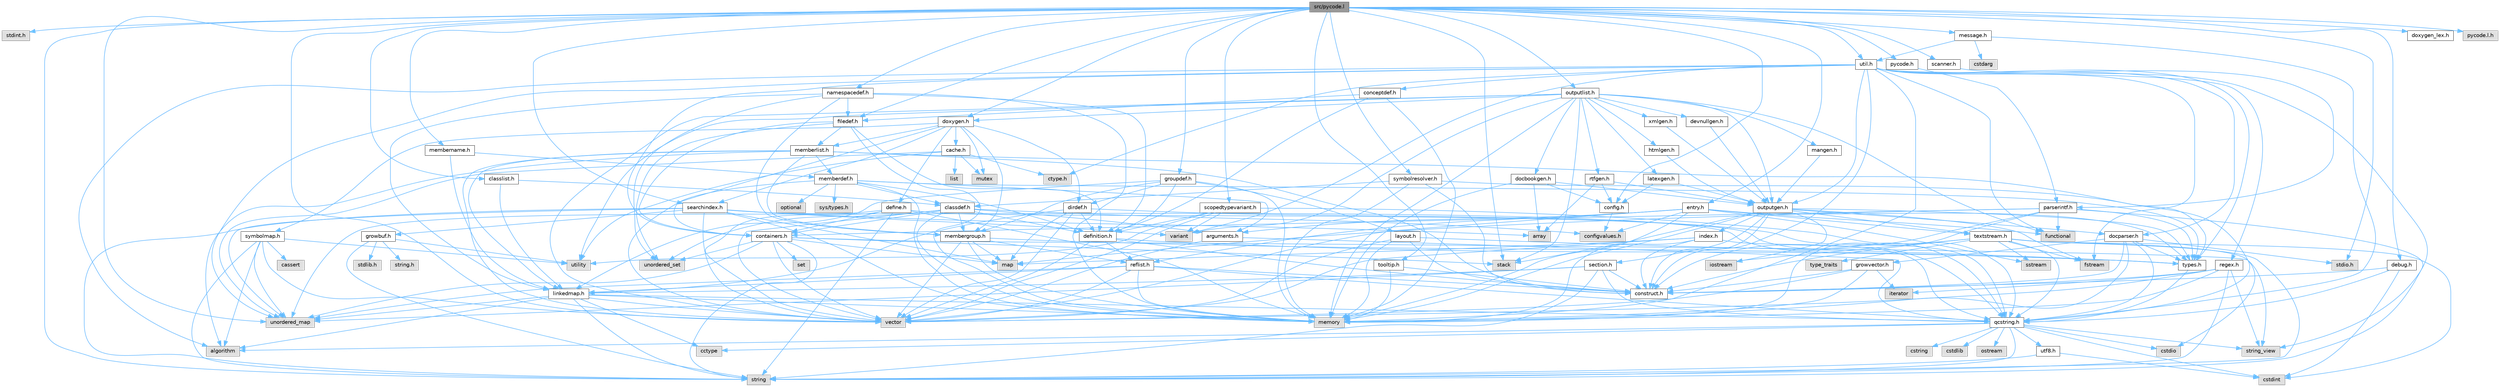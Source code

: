 digraph "src/pycode.l"
{
 // INTERACTIVE_SVG=YES
 // LATEX_PDF_SIZE
  bgcolor="transparent";
  edge [fontname=Helvetica,fontsize=10,labelfontname=Helvetica,labelfontsize=10];
  node [fontname=Helvetica,fontsize=10,shape=box,height=0.2,width=0.4];
  Node1 [id="Node000001",label="src/pycode.l",height=0.2,width=0.4,color="gray40", fillcolor="grey60", style="filled", fontcolor="black",tooltip=" "];
  Node1 -> Node2 [id="edge1_Node000001_Node000002",color="steelblue1",style="solid",tooltip=" "];
  Node2 [id="Node000002",label="stdint.h",height=0.2,width=0.4,color="grey60", fillcolor="#E0E0E0", style="filled",tooltip=" "];
  Node1 -> Node3 [id="edge2_Node000001_Node000003",color="steelblue1",style="solid",tooltip=" "];
  Node3 [id="Node000003",label="vector",height=0.2,width=0.4,color="grey60", fillcolor="#E0E0E0", style="filled",tooltip=" "];
  Node1 -> Node4 [id="edge3_Node000001_Node000004",color="steelblue1",style="solid",tooltip=" "];
  Node4 [id="Node000004",label="unordered_map",height=0.2,width=0.4,color="grey60", fillcolor="#E0E0E0", style="filled",tooltip=" "];
  Node1 -> Node5 [id="edge4_Node000001_Node000005",color="steelblue1",style="solid",tooltip=" "];
  Node5 [id="Node000005",label="string",height=0.2,width=0.4,color="grey60", fillcolor="#E0E0E0", style="filled",tooltip=" "];
  Node1 -> Node6 [id="edge5_Node000001_Node000006",color="steelblue1",style="solid",tooltip=" "];
  Node6 [id="Node000006",label="stack",height=0.2,width=0.4,color="grey60", fillcolor="#E0E0E0", style="filled",tooltip=" "];
  Node1 -> Node7 [id="edge6_Node000001_Node000007",color="steelblue1",style="solid",tooltip=" "];
  Node7 [id="Node000007",label="stdio.h",height=0.2,width=0.4,color="grey60", fillcolor="#E0E0E0", style="filled",tooltip=" "];
  Node1 -> Node8 [id="edge7_Node000001_Node000008",color="steelblue1",style="solid",tooltip=" "];
  Node8 [id="Node000008",label="pycode.h",height=0.2,width=0.4,color="grey40", fillcolor="white", style="filled",URL="$d8/da2/pycode_8h.html",tooltip=" "];
  Node8 -> Node9 [id="edge8_Node000008_Node000009",color="steelblue1",style="solid",tooltip=" "];
  Node9 [id="Node000009",label="parserintf.h",height=0.2,width=0.4,color="grey40", fillcolor="white", style="filled",URL="$da/d55/parserintf_8h.html",tooltip=" "];
  Node9 -> Node10 [id="edge9_Node000009_Node000010",color="steelblue1",style="solid",tooltip=" "];
  Node10 [id="Node000010",label="functional",height=0.2,width=0.4,color="grey60", fillcolor="#E0E0E0", style="filled",tooltip=" "];
  Node9 -> Node11 [id="edge10_Node000009_Node000011",color="steelblue1",style="solid",tooltip=" "];
  Node11 [id="Node000011",label="memory",height=0.2,width=0.4,color="grey60", fillcolor="#E0E0E0", style="filled",tooltip=" "];
  Node9 -> Node12 [id="edge11_Node000009_Node000012",color="steelblue1",style="solid",tooltip=" "];
  Node12 [id="Node000012",label="map",height=0.2,width=0.4,color="grey60", fillcolor="#E0E0E0", style="filled",tooltip=" "];
  Node9 -> Node5 [id="edge12_Node000009_Node000005",color="steelblue1",style="solid",tooltip=" "];
  Node9 -> Node13 [id="edge13_Node000009_Node000013",color="steelblue1",style="solid",tooltip=" "];
  Node13 [id="Node000013",label="types.h",height=0.2,width=0.4,color="grey40", fillcolor="white", style="filled",URL="$d9/d49/types_8h.html",tooltip="This file contains a number of basic enums and types."];
  Node13 -> Node14 [id="edge14_Node000013_Node000014",color="steelblue1",style="solid",tooltip=" "];
  Node14 [id="Node000014",label="qcstring.h",height=0.2,width=0.4,color="grey40", fillcolor="white", style="filled",URL="$d7/d5c/qcstring_8h.html",tooltip=" "];
  Node14 -> Node5 [id="edge15_Node000014_Node000005",color="steelblue1",style="solid",tooltip=" "];
  Node14 -> Node15 [id="edge16_Node000014_Node000015",color="steelblue1",style="solid",tooltip=" "];
  Node15 [id="Node000015",label="string_view",height=0.2,width=0.4,color="grey60", fillcolor="#E0E0E0", style="filled",tooltip=" "];
  Node14 -> Node16 [id="edge17_Node000014_Node000016",color="steelblue1",style="solid",tooltip=" "];
  Node16 [id="Node000016",label="algorithm",height=0.2,width=0.4,color="grey60", fillcolor="#E0E0E0", style="filled",tooltip=" "];
  Node14 -> Node17 [id="edge18_Node000014_Node000017",color="steelblue1",style="solid",tooltip=" "];
  Node17 [id="Node000017",label="cctype",height=0.2,width=0.4,color="grey60", fillcolor="#E0E0E0", style="filled",tooltip=" "];
  Node14 -> Node18 [id="edge19_Node000014_Node000018",color="steelblue1",style="solid",tooltip=" "];
  Node18 [id="Node000018",label="cstring",height=0.2,width=0.4,color="grey60", fillcolor="#E0E0E0", style="filled",tooltip=" "];
  Node14 -> Node19 [id="edge20_Node000014_Node000019",color="steelblue1",style="solid",tooltip=" "];
  Node19 [id="Node000019",label="cstdio",height=0.2,width=0.4,color="grey60", fillcolor="#E0E0E0", style="filled",tooltip=" "];
  Node14 -> Node20 [id="edge21_Node000014_Node000020",color="steelblue1",style="solid",tooltip=" "];
  Node20 [id="Node000020",label="cstdlib",height=0.2,width=0.4,color="grey60", fillcolor="#E0E0E0", style="filled",tooltip=" "];
  Node14 -> Node21 [id="edge22_Node000014_Node000021",color="steelblue1",style="solid",tooltip=" "];
  Node21 [id="Node000021",label="cstdint",height=0.2,width=0.4,color="grey60", fillcolor="#E0E0E0", style="filled",tooltip=" "];
  Node14 -> Node22 [id="edge23_Node000014_Node000022",color="steelblue1",style="solid",tooltip=" "];
  Node22 [id="Node000022",label="ostream",height=0.2,width=0.4,color="grey60", fillcolor="#E0E0E0", style="filled",tooltip=" "];
  Node14 -> Node23 [id="edge24_Node000014_Node000023",color="steelblue1",style="solid",tooltip=" "];
  Node23 [id="Node000023",label="utf8.h",height=0.2,width=0.4,color="grey40", fillcolor="white", style="filled",URL="$db/d7c/utf8_8h.html",tooltip="Various UTF8 related helper functions."];
  Node23 -> Node21 [id="edge25_Node000023_Node000021",color="steelblue1",style="solid",tooltip=" "];
  Node23 -> Node5 [id="edge26_Node000023_Node000005",color="steelblue1",style="solid",tooltip=" "];
  Node9 -> Node24 [id="edge27_Node000009_Node000024",color="steelblue1",style="solid",tooltip=" "];
  Node24 [id="Node000024",label="containers.h",height=0.2,width=0.4,color="grey40", fillcolor="white", style="filled",URL="$d5/d75/containers_8h.html",tooltip=" "];
  Node24 -> Node3 [id="edge28_Node000024_Node000003",color="steelblue1",style="solid",tooltip=" "];
  Node24 -> Node5 [id="edge29_Node000024_Node000005",color="steelblue1",style="solid",tooltip=" "];
  Node24 -> Node15 [id="edge30_Node000024_Node000015",color="steelblue1",style="solid",tooltip=" "];
  Node24 -> Node25 [id="edge31_Node000024_Node000025",color="steelblue1",style="solid",tooltip=" "];
  Node25 [id="Node000025",label="set",height=0.2,width=0.4,color="grey60", fillcolor="#E0E0E0", style="filled",tooltip=" "];
  Node24 -> Node12 [id="edge32_Node000024_Node000012",color="steelblue1",style="solid",tooltip=" "];
  Node24 -> Node26 [id="edge33_Node000024_Node000026",color="steelblue1",style="solid",tooltip=" "];
  Node26 [id="Node000026",label="unordered_set",height=0.2,width=0.4,color="grey60", fillcolor="#E0E0E0", style="filled",tooltip=" "];
  Node24 -> Node4 [id="edge34_Node000024_Node000004",color="steelblue1",style="solid",tooltip=" "];
  Node24 -> Node6 [id="edge35_Node000024_Node000006",color="steelblue1",style="solid",tooltip=" "];
  Node9 -> Node27 [id="edge36_Node000009_Node000027",color="steelblue1",style="solid",tooltip=" "];
  Node27 [id="Node000027",label="construct.h",height=0.2,width=0.4,color="grey40", fillcolor="white", style="filled",URL="$d7/dfc/construct_8h.html",tooltip=" "];
  Node1 -> Node28 [id="edge37_Node000001_Node000028",color="steelblue1",style="solid",tooltip=" "];
  Node28 [id="Node000028",label="message.h",height=0.2,width=0.4,color="grey40", fillcolor="white", style="filled",URL="$d2/d0d/message_8h.html",tooltip=" "];
  Node28 -> Node29 [id="edge38_Node000028_Node000029",color="steelblue1",style="solid",tooltip=" "];
  Node29 [id="Node000029",label="cstdarg",height=0.2,width=0.4,color="grey60", fillcolor="#E0E0E0", style="filled",tooltip=" "];
  Node28 -> Node14 [id="edge39_Node000028_Node000014",color="steelblue1",style="solid",tooltip=" "];
  Node28 -> Node30 [id="edge40_Node000028_Node000030",color="steelblue1",style="solid",tooltip=" "];
  Node30 [id="Node000030",label="util.h",height=0.2,width=0.4,color="grey40", fillcolor="white", style="filled",URL="$d8/d3c/util_8h.html",tooltip="A bunch of utility functions."];
  Node30 -> Node11 [id="edge41_Node000030_Node000011",color="steelblue1",style="solid",tooltip=" "];
  Node30 -> Node4 [id="edge42_Node000030_Node000004",color="steelblue1",style="solid",tooltip=" "];
  Node30 -> Node16 [id="edge43_Node000030_Node000016",color="steelblue1",style="solid",tooltip=" "];
  Node30 -> Node10 [id="edge44_Node000030_Node000010",color="steelblue1",style="solid",tooltip=" "];
  Node30 -> Node31 [id="edge45_Node000030_Node000031",color="steelblue1",style="solid",tooltip=" "];
  Node31 [id="Node000031",label="fstream",height=0.2,width=0.4,color="grey60", fillcolor="#E0E0E0", style="filled",tooltip=" "];
  Node30 -> Node32 [id="edge46_Node000030_Node000032",color="steelblue1",style="solid",tooltip=" "];
  Node32 [id="Node000032",label="variant",height=0.2,width=0.4,color="grey60", fillcolor="#E0E0E0", style="filled",tooltip=" "];
  Node30 -> Node15 [id="edge47_Node000030_Node000015",color="steelblue1",style="solid",tooltip=" "];
  Node30 -> Node33 [id="edge48_Node000030_Node000033",color="steelblue1",style="solid",tooltip=" "];
  Node33 [id="Node000033",label="ctype.h",height=0.2,width=0.4,color="grey60", fillcolor="#E0E0E0", style="filled",tooltip=" "];
  Node30 -> Node13 [id="edge49_Node000030_Node000013",color="steelblue1",style="solid",tooltip=" "];
  Node30 -> Node34 [id="edge50_Node000030_Node000034",color="steelblue1",style="solid",tooltip=" "];
  Node34 [id="Node000034",label="docparser.h",height=0.2,width=0.4,color="grey40", fillcolor="white", style="filled",URL="$de/d9c/docparser_8h.html",tooltip=" "];
  Node34 -> Node7 [id="edge51_Node000034_Node000007",color="steelblue1",style="solid",tooltip=" "];
  Node34 -> Node11 [id="edge52_Node000034_Node000011",color="steelblue1",style="solid",tooltip=" "];
  Node34 -> Node14 [id="edge53_Node000034_Node000014",color="steelblue1",style="solid",tooltip=" "];
  Node34 -> Node35 [id="edge54_Node000034_Node000035",color="steelblue1",style="solid",tooltip=" "];
  Node35 [id="Node000035",label="growvector.h",height=0.2,width=0.4,color="grey40", fillcolor="white", style="filled",URL="$d7/d50/growvector_8h.html",tooltip=" "];
  Node35 -> Node3 [id="edge55_Node000035_Node000003",color="steelblue1",style="solid",tooltip=" "];
  Node35 -> Node11 [id="edge56_Node000035_Node000011",color="steelblue1",style="solid",tooltip=" "];
  Node35 -> Node36 [id="edge57_Node000035_Node000036",color="steelblue1",style="solid",tooltip=" "];
  Node36 [id="Node000036",label="iterator",height=0.2,width=0.4,color="grey60", fillcolor="#E0E0E0", style="filled",tooltip=" "];
  Node35 -> Node27 [id="edge58_Node000035_Node000027",color="steelblue1",style="solid",tooltip=" "];
  Node34 -> Node27 [id="edge59_Node000034_Node000027",color="steelblue1",style="solid",tooltip=" "];
  Node34 -> Node13 [id="edge60_Node000034_Node000013",color="steelblue1",style="solid",tooltip=" "];
  Node30 -> Node24 [id="edge61_Node000030_Node000024",color="steelblue1",style="solid",tooltip=" "];
  Node30 -> Node37 [id="edge62_Node000030_Node000037",color="steelblue1",style="solid",tooltip=" "];
  Node37 [id="Node000037",label="outputgen.h",height=0.2,width=0.4,color="grey40", fillcolor="white", style="filled",URL="$df/d06/outputgen_8h.html",tooltip=" "];
  Node37 -> Node11 [id="edge63_Node000037_Node000011",color="steelblue1",style="solid",tooltip=" "];
  Node37 -> Node6 [id="edge64_Node000037_Node000006",color="steelblue1",style="solid",tooltip=" "];
  Node37 -> Node38 [id="edge65_Node000037_Node000038",color="steelblue1",style="solid",tooltip=" "];
  Node38 [id="Node000038",label="iostream",height=0.2,width=0.4,color="grey60", fillcolor="#E0E0E0", style="filled",tooltip=" "];
  Node37 -> Node31 [id="edge66_Node000037_Node000031",color="steelblue1",style="solid",tooltip=" "];
  Node37 -> Node13 [id="edge67_Node000037_Node000013",color="steelblue1",style="solid",tooltip=" "];
  Node37 -> Node39 [id="edge68_Node000037_Node000039",color="steelblue1",style="solid",tooltip=" "];
  Node39 [id="Node000039",label="index.h",height=0.2,width=0.4,color="grey40", fillcolor="white", style="filled",URL="$d1/db5/index_8h.html",tooltip=" "];
  Node39 -> Node11 [id="edge69_Node000039_Node000011",color="steelblue1",style="solid",tooltip=" "];
  Node39 -> Node3 [id="edge70_Node000039_Node000003",color="steelblue1",style="solid",tooltip=" "];
  Node39 -> Node12 [id="edge71_Node000039_Node000012",color="steelblue1",style="solid",tooltip=" "];
  Node39 -> Node14 [id="edge72_Node000039_Node000014",color="steelblue1",style="solid",tooltip=" "];
  Node39 -> Node27 [id="edge73_Node000039_Node000027",color="steelblue1",style="solid",tooltip=" "];
  Node37 -> Node40 [id="edge74_Node000037_Node000040",color="steelblue1",style="solid",tooltip=" "];
  Node40 [id="Node000040",label="section.h",height=0.2,width=0.4,color="grey40", fillcolor="white", style="filled",URL="$d1/d2a/section_8h.html",tooltip=" "];
  Node40 -> Node5 [id="edge75_Node000040_Node000005",color="steelblue1",style="solid",tooltip=" "];
  Node40 -> Node4 [id="edge76_Node000040_Node000004",color="steelblue1",style="solid",tooltip=" "];
  Node40 -> Node14 [id="edge77_Node000040_Node000014",color="steelblue1",style="solid",tooltip=" "];
  Node40 -> Node41 [id="edge78_Node000040_Node000041",color="steelblue1",style="solid",tooltip=" "];
  Node41 [id="Node000041",label="linkedmap.h",height=0.2,width=0.4,color="grey40", fillcolor="white", style="filled",URL="$da/de1/linkedmap_8h.html",tooltip=" "];
  Node41 -> Node4 [id="edge79_Node000041_Node000004",color="steelblue1",style="solid",tooltip=" "];
  Node41 -> Node3 [id="edge80_Node000041_Node000003",color="steelblue1",style="solid",tooltip=" "];
  Node41 -> Node11 [id="edge81_Node000041_Node000011",color="steelblue1",style="solid",tooltip=" "];
  Node41 -> Node5 [id="edge82_Node000041_Node000005",color="steelblue1",style="solid",tooltip=" "];
  Node41 -> Node16 [id="edge83_Node000041_Node000016",color="steelblue1",style="solid",tooltip=" "];
  Node41 -> Node17 [id="edge84_Node000041_Node000017",color="steelblue1",style="solid",tooltip=" "];
  Node41 -> Node14 [id="edge85_Node000041_Node000014",color="steelblue1",style="solid",tooltip=" "];
  Node40 -> Node27 [id="edge86_Node000040_Node000027",color="steelblue1",style="solid",tooltip=" "];
  Node37 -> Node42 [id="edge87_Node000037_Node000042",color="steelblue1",style="solid",tooltip=" "];
  Node42 [id="Node000042",label="textstream.h",height=0.2,width=0.4,color="grey40", fillcolor="white", style="filled",URL="$d4/d7d/textstream_8h.html",tooltip=" "];
  Node42 -> Node5 [id="edge88_Node000042_Node000005",color="steelblue1",style="solid",tooltip=" "];
  Node42 -> Node38 [id="edge89_Node000042_Node000038",color="steelblue1",style="solid",tooltip=" "];
  Node42 -> Node43 [id="edge90_Node000042_Node000043",color="steelblue1",style="solid",tooltip=" "];
  Node43 [id="Node000043",label="sstream",height=0.2,width=0.4,color="grey60", fillcolor="#E0E0E0", style="filled",tooltip=" "];
  Node42 -> Node21 [id="edge91_Node000042_Node000021",color="steelblue1",style="solid",tooltip=" "];
  Node42 -> Node19 [id="edge92_Node000042_Node000019",color="steelblue1",style="solid",tooltip=" "];
  Node42 -> Node31 [id="edge93_Node000042_Node000031",color="steelblue1",style="solid",tooltip=" "];
  Node42 -> Node44 [id="edge94_Node000042_Node000044",color="steelblue1",style="solid",tooltip=" "];
  Node44 [id="Node000044",label="type_traits",height=0.2,width=0.4,color="grey60", fillcolor="#E0E0E0", style="filled",tooltip=" "];
  Node42 -> Node14 [id="edge95_Node000042_Node000014",color="steelblue1",style="solid",tooltip=" "];
  Node42 -> Node27 [id="edge96_Node000042_Node000027",color="steelblue1",style="solid",tooltip=" "];
  Node37 -> Node34 [id="edge97_Node000037_Node000034",color="steelblue1",style="solid",tooltip=" "];
  Node37 -> Node27 [id="edge98_Node000037_Node000027",color="steelblue1",style="solid",tooltip=" "];
  Node30 -> Node45 [id="edge99_Node000030_Node000045",color="steelblue1",style="solid",tooltip=" "];
  Node45 [id="Node000045",label="regex.h",height=0.2,width=0.4,color="grey40", fillcolor="white", style="filled",URL="$d1/d21/regex_8h.html",tooltip=" "];
  Node45 -> Node11 [id="edge100_Node000045_Node000011",color="steelblue1",style="solid",tooltip=" "];
  Node45 -> Node5 [id="edge101_Node000045_Node000005",color="steelblue1",style="solid",tooltip=" "];
  Node45 -> Node15 [id="edge102_Node000045_Node000015",color="steelblue1",style="solid",tooltip=" "];
  Node45 -> Node3 [id="edge103_Node000045_Node000003",color="steelblue1",style="solid",tooltip=" "];
  Node45 -> Node36 [id="edge104_Node000045_Node000036",color="steelblue1",style="solid",tooltip=" "];
  Node45 -> Node27 [id="edge105_Node000045_Node000027",color="steelblue1",style="solid",tooltip=" "];
  Node30 -> Node46 [id="edge106_Node000030_Node000046",color="steelblue1",style="solid",tooltip=" "];
  Node46 [id="Node000046",label="conceptdef.h",height=0.2,width=0.4,color="grey40", fillcolor="white", style="filled",URL="$da/df1/conceptdef_8h.html",tooltip=" "];
  Node46 -> Node11 [id="edge107_Node000046_Node000011",color="steelblue1",style="solid",tooltip=" "];
  Node46 -> Node47 [id="edge108_Node000046_Node000047",color="steelblue1",style="solid",tooltip=" "];
  Node47 [id="Node000047",label="definition.h",height=0.2,width=0.4,color="grey40", fillcolor="white", style="filled",URL="$df/da1/definition_8h.html",tooltip=" "];
  Node47 -> Node3 [id="edge109_Node000047_Node000003",color="steelblue1",style="solid",tooltip=" "];
  Node47 -> Node13 [id="edge110_Node000047_Node000013",color="steelblue1",style="solid",tooltip=" "];
  Node47 -> Node48 [id="edge111_Node000047_Node000048",color="steelblue1",style="solid",tooltip=" "];
  Node48 [id="Node000048",label="reflist.h",height=0.2,width=0.4,color="grey40", fillcolor="white", style="filled",URL="$d1/d02/reflist_8h.html",tooltip=" "];
  Node48 -> Node3 [id="edge112_Node000048_Node000003",color="steelblue1",style="solid",tooltip=" "];
  Node48 -> Node4 [id="edge113_Node000048_Node000004",color="steelblue1",style="solid",tooltip=" "];
  Node48 -> Node11 [id="edge114_Node000048_Node000011",color="steelblue1",style="solid",tooltip=" "];
  Node48 -> Node14 [id="edge115_Node000048_Node000014",color="steelblue1",style="solid",tooltip=" "];
  Node48 -> Node41 [id="edge116_Node000048_Node000041",color="steelblue1",style="solid",tooltip=" "];
  Node48 -> Node27 [id="edge117_Node000048_Node000027",color="steelblue1",style="solid",tooltip=" "];
  Node47 -> Node27 [id="edge118_Node000047_Node000027",color="steelblue1",style="solid",tooltip=" "];
  Node46 -> Node49 [id="edge119_Node000046_Node000049",color="steelblue1",style="solid",tooltip=" "];
  Node49 [id="Node000049",label="filedef.h",height=0.2,width=0.4,color="grey40", fillcolor="white", style="filled",URL="$d4/d3a/filedef_8h.html",tooltip=" "];
  Node49 -> Node11 [id="edge120_Node000049_Node000011",color="steelblue1",style="solid",tooltip=" "];
  Node49 -> Node26 [id="edge121_Node000049_Node000026",color="steelblue1",style="solid",tooltip=" "];
  Node49 -> Node47 [id="edge122_Node000049_Node000047",color="steelblue1",style="solid",tooltip=" "];
  Node49 -> Node50 [id="edge123_Node000049_Node000050",color="steelblue1",style="solid",tooltip=" "];
  Node50 [id="Node000050",label="memberlist.h",height=0.2,width=0.4,color="grey40", fillcolor="white", style="filled",URL="$dd/d78/memberlist_8h.html",tooltip=" "];
  Node50 -> Node3 [id="edge124_Node000050_Node000003",color="steelblue1",style="solid",tooltip=" "];
  Node50 -> Node16 [id="edge125_Node000050_Node000016",color="steelblue1",style="solid",tooltip=" "];
  Node50 -> Node51 [id="edge126_Node000050_Node000051",color="steelblue1",style="solid",tooltip=" "];
  Node51 [id="Node000051",label="memberdef.h",height=0.2,width=0.4,color="grey40", fillcolor="white", style="filled",URL="$d4/d46/memberdef_8h.html",tooltip=" "];
  Node51 -> Node3 [id="edge127_Node000051_Node000003",color="steelblue1",style="solid",tooltip=" "];
  Node51 -> Node11 [id="edge128_Node000051_Node000011",color="steelblue1",style="solid",tooltip=" "];
  Node51 -> Node52 [id="edge129_Node000051_Node000052",color="steelblue1",style="solid",tooltip=" "];
  Node52 [id="Node000052",label="optional",height=0.2,width=0.4,color="grey60", fillcolor="#E0E0E0", style="filled",tooltip=" "];
  Node51 -> Node53 [id="edge130_Node000051_Node000053",color="steelblue1",style="solid",tooltip=" "];
  Node53 [id="Node000053",label="sys/types.h",height=0.2,width=0.4,color="grey60", fillcolor="#E0E0E0", style="filled",tooltip=" "];
  Node51 -> Node13 [id="edge131_Node000051_Node000013",color="steelblue1",style="solid",tooltip=" "];
  Node51 -> Node47 [id="edge132_Node000051_Node000047",color="steelblue1",style="solid",tooltip=" "];
  Node51 -> Node54 [id="edge133_Node000051_Node000054",color="steelblue1",style="solid",tooltip=" "];
  Node54 [id="Node000054",label="arguments.h",height=0.2,width=0.4,color="grey40", fillcolor="white", style="filled",URL="$df/d9b/arguments_8h.html",tooltip=" "];
  Node54 -> Node3 [id="edge134_Node000054_Node000003",color="steelblue1",style="solid",tooltip=" "];
  Node54 -> Node14 [id="edge135_Node000054_Node000014",color="steelblue1",style="solid",tooltip=" "];
  Node51 -> Node55 [id="edge136_Node000051_Node000055",color="steelblue1",style="solid",tooltip=" "];
  Node55 [id="Node000055",label="classdef.h",height=0.2,width=0.4,color="grey40", fillcolor="white", style="filled",URL="$d1/da6/classdef_8h.html",tooltip=" "];
  Node55 -> Node11 [id="edge137_Node000055_Node000011",color="steelblue1",style="solid",tooltip=" "];
  Node55 -> Node3 [id="edge138_Node000055_Node000003",color="steelblue1",style="solid",tooltip=" "];
  Node55 -> Node26 [id="edge139_Node000055_Node000026",color="steelblue1",style="solid",tooltip=" "];
  Node55 -> Node24 [id="edge140_Node000055_Node000024",color="steelblue1",style="solid",tooltip=" "];
  Node55 -> Node47 [id="edge141_Node000055_Node000047",color="steelblue1",style="solid",tooltip=" "];
  Node55 -> Node54 [id="edge142_Node000055_Node000054",color="steelblue1",style="solid",tooltip=" "];
  Node55 -> Node56 [id="edge143_Node000055_Node000056",color="steelblue1",style="solid",tooltip=" "];
  Node56 [id="Node000056",label="membergroup.h",height=0.2,width=0.4,color="grey40", fillcolor="white", style="filled",URL="$d9/d11/membergroup_8h.html",tooltip=" "];
  Node56 -> Node3 [id="edge144_Node000056_Node000003",color="steelblue1",style="solid",tooltip=" "];
  Node56 -> Node12 [id="edge145_Node000056_Node000012",color="steelblue1",style="solid",tooltip=" "];
  Node56 -> Node11 [id="edge146_Node000056_Node000011",color="steelblue1",style="solid",tooltip=" "];
  Node56 -> Node13 [id="edge147_Node000056_Node000013",color="steelblue1",style="solid",tooltip=" "];
  Node56 -> Node48 [id="edge148_Node000056_Node000048",color="steelblue1",style="solid",tooltip=" "];
  Node55 -> Node57 [id="edge149_Node000055_Node000057",color="steelblue1",style="solid",tooltip=" "];
  Node57 [id="Node000057",label="configvalues.h",height=0.2,width=0.4,color="grey60", fillcolor="#E0E0E0", style="filled",tooltip=" "];
  Node50 -> Node41 [id="edge150_Node000050_Node000041",color="steelblue1",style="solid",tooltip=" "];
  Node50 -> Node13 [id="edge151_Node000050_Node000013",color="steelblue1",style="solid",tooltip=" "];
  Node50 -> Node56 [id="edge152_Node000050_Node000056",color="steelblue1",style="solid",tooltip=" "];
  Node50 -> Node27 [id="edge153_Node000050_Node000027",color="steelblue1",style="solid",tooltip=" "];
  Node49 -> Node24 [id="edge154_Node000049_Node000024",color="steelblue1",style="solid",tooltip=" "];
  Node30 -> Node27 [id="edge155_Node000030_Node000027",color="steelblue1",style="solid",tooltip=" "];
  Node1 -> Node58 [id="edge156_Node000001_Node000058",color="steelblue1",style="solid",tooltip=" "];
  Node58 [id="Node000058",label="scanner.h",height=0.2,width=0.4,color="grey40", fillcolor="white", style="filled",URL="$db/d62/scanner_8h.html",tooltip=" "];
  Node58 -> Node9 [id="edge157_Node000058_Node000009",color="steelblue1",style="solid",tooltip=" "];
  Node1 -> Node59 [id="edge158_Node000001_Node000059",color="steelblue1",style="solid",tooltip=" "];
  Node59 [id="Node000059",label="entry.h",height=0.2,width=0.4,color="grey40", fillcolor="white", style="filled",URL="$d1/dc6/entry_8h.html",tooltip=" "];
  Node59 -> Node3 [id="edge159_Node000059_Node000003",color="steelblue1",style="solid",tooltip=" "];
  Node59 -> Node11 [id="edge160_Node000059_Node000011",color="steelblue1",style="solid",tooltip=" "];
  Node59 -> Node43 [id="edge161_Node000059_Node000043",color="steelblue1",style="solid",tooltip=" "];
  Node59 -> Node10 [id="edge162_Node000059_Node000010",color="steelblue1",style="solid",tooltip=" "];
  Node59 -> Node13 [id="edge163_Node000059_Node000013",color="steelblue1",style="solid",tooltip=" "];
  Node59 -> Node54 [id="edge164_Node000059_Node000054",color="steelblue1",style="solid",tooltip=" "];
  Node59 -> Node48 [id="edge165_Node000059_Node000048",color="steelblue1",style="solid",tooltip=" "];
  Node59 -> Node42 [id="edge166_Node000059_Node000042",color="steelblue1",style="solid",tooltip=" "];
  Node59 -> Node57 [id="edge167_Node000059_Node000057",color="steelblue1",style="solid",tooltip=" "];
  Node1 -> Node60 [id="edge168_Node000001_Node000060",color="steelblue1",style="solid",tooltip=" "];
  Node60 [id="Node000060",label="doxygen.h",height=0.2,width=0.4,color="grey40", fillcolor="white", style="filled",URL="$d1/da1/doxygen_8h.html",tooltip=" "];
  Node60 -> Node61 [id="edge169_Node000060_Node000061",color="steelblue1",style="solid",tooltip=" "];
  Node61 [id="Node000061",label="mutex",height=0.2,width=0.4,color="grey60", fillcolor="#E0E0E0", style="filled",tooltip=" "];
  Node60 -> Node24 [id="edge170_Node000060_Node000024",color="steelblue1",style="solid",tooltip=" "];
  Node60 -> Node56 [id="edge171_Node000060_Node000056",color="steelblue1",style="solid",tooltip=" "];
  Node60 -> Node62 [id="edge172_Node000060_Node000062",color="steelblue1",style="solid",tooltip=" "];
  Node62 [id="Node000062",label="dirdef.h",height=0.2,width=0.4,color="grey40", fillcolor="white", style="filled",URL="$d6/d15/dirdef_8h.html",tooltip=" "];
  Node62 -> Node3 [id="edge173_Node000062_Node000003",color="steelblue1",style="solid",tooltip=" "];
  Node62 -> Node12 [id="edge174_Node000062_Node000012",color="steelblue1",style="solid",tooltip=" "];
  Node62 -> Node14 [id="edge175_Node000062_Node000014",color="steelblue1",style="solid",tooltip=" "];
  Node62 -> Node41 [id="edge176_Node000062_Node000041",color="steelblue1",style="solid",tooltip=" "];
  Node62 -> Node47 [id="edge177_Node000062_Node000047",color="steelblue1",style="solid",tooltip=" "];
  Node60 -> Node50 [id="edge178_Node000060_Node000050",color="steelblue1",style="solid",tooltip=" "];
  Node60 -> Node63 [id="edge179_Node000060_Node000063",color="steelblue1",style="solid",tooltip=" "];
  Node63 [id="Node000063",label="define.h",height=0.2,width=0.4,color="grey40", fillcolor="white", style="filled",URL="$df/d67/define_8h.html",tooltip=" "];
  Node63 -> Node3 [id="edge180_Node000063_Node000003",color="steelblue1",style="solid",tooltip=" "];
  Node63 -> Node11 [id="edge181_Node000063_Node000011",color="steelblue1",style="solid",tooltip=" "];
  Node63 -> Node5 [id="edge182_Node000063_Node000005",color="steelblue1",style="solid",tooltip=" "];
  Node63 -> Node4 [id="edge183_Node000063_Node000004",color="steelblue1",style="solid",tooltip=" "];
  Node63 -> Node14 [id="edge184_Node000063_Node000014",color="steelblue1",style="solid",tooltip=" "];
  Node63 -> Node24 [id="edge185_Node000063_Node000024",color="steelblue1",style="solid",tooltip=" "];
  Node60 -> Node64 [id="edge186_Node000060_Node000064",color="steelblue1",style="solid",tooltip=" "];
  Node64 [id="Node000064",label="cache.h",height=0.2,width=0.4,color="grey40", fillcolor="white", style="filled",URL="$d3/d26/cache_8h.html",tooltip=" "];
  Node64 -> Node65 [id="edge187_Node000064_Node000065",color="steelblue1",style="solid",tooltip=" "];
  Node65 [id="Node000065",label="list",height=0.2,width=0.4,color="grey60", fillcolor="#E0E0E0", style="filled",tooltip=" "];
  Node64 -> Node4 [id="edge188_Node000064_Node000004",color="steelblue1",style="solid",tooltip=" "];
  Node64 -> Node61 [id="edge189_Node000064_Node000061",color="steelblue1",style="solid",tooltip=" "];
  Node64 -> Node66 [id="edge190_Node000064_Node000066",color="steelblue1",style="solid",tooltip=" "];
  Node66 [id="Node000066",label="utility",height=0.2,width=0.4,color="grey60", fillcolor="#E0E0E0", style="filled",tooltip=" "];
  Node64 -> Node33 [id="edge191_Node000064_Node000033",color="steelblue1",style="solid",tooltip=" "];
  Node60 -> Node67 [id="edge192_Node000060_Node000067",color="steelblue1",style="solid",tooltip=" "];
  Node67 [id="Node000067",label="symbolmap.h",height=0.2,width=0.4,color="grey40", fillcolor="white", style="filled",URL="$d7/ddd/symbolmap_8h.html",tooltip=" "];
  Node67 -> Node16 [id="edge193_Node000067_Node000016",color="steelblue1",style="solid",tooltip=" "];
  Node67 -> Node4 [id="edge194_Node000067_Node000004",color="steelblue1",style="solid",tooltip=" "];
  Node67 -> Node3 [id="edge195_Node000067_Node000003",color="steelblue1",style="solid",tooltip=" "];
  Node67 -> Node5 [id="edge196_Node000067_Node000005",color="steelblue1",style="solid",tooltip=" "];
  Node67 -> Node66 [id="edge197_Node000067_Node000066",color="steelblue1",style="solid",tooltip=" "];
  Node67 -> Node68 [id="edge198_Node000067_Node000068",color="steelblue1",style="solid",tooltip=" "];
  Node68 [id="Node000068",label="cassert",height=0.2,width=0.4,color="grey60", fillcolor="#E0E0E0", style="filled",tooltip=" "];
  Node60 -> Node69 [id="edge199_Node000060_Node000069",color="steelblue1",style="solid",tooltip=" "];
  Node69 [id="Node000069",label="searchindex.h",height=0.2,width=0.4,color="grey40", fillcolor="white", style="filled",URL="$de/d07/searchindex_8h.html",tooltip="Web server based search engine."];
  Node69 -> Node11 [id="edge200_Node000069_Node000011",color="steelblue1",style="solid",tooltip=" "];
  Node69 -> Node3 [id="edge201_Node000069_Node000003",color="steelblue1",style="solid",tooltip=" "];
  Node69 -> Node12 [id="edge202_Node000069_Node000012",color="steelblue1",style="solid",tooltip=" "];
  Node69 -> Node4 [id="edge203_Node000069_Node000004",color="steelblue1",style="solid",tooltip=" "];
  Node69 -> Node5 [id="edge204_Node000069_Node000005",color="steelblue1",style="solid",tooltip=" "];
  Node69 -> Node70 [id="edge205_Node000069_Node000070",color="steelblue1",style="solid",tooltip=" "];
  Node70 [id="Node000070",label="array",height=0.2,width=0.4,color="grey60", fillcolor="#E0E0E0", style="filled",tooltip=" "];
  Node69 -> Node32 [id="edge206_Node000069_Node000032",color="steelblue1",style="solid",tooltip=" "];
  Node69 -> Node14 [id="edge207_Node000069_Node000014",color="steelblue1",style="solid",tooltip=" "];
  Node69 -> Node71 [id="edge208_Node000069_Node000071",color="steelblue1",style="solid",tooltip=" "];
  Node71 [id="Node000071",label="growbuf.h",height=0.2,width=0.4,color="grey40", fillcolor="white", style="filled",URL="$dd/d72/growbuf_8h.html",tooltip=" "];
  Node71 -> Node66 [id="edge209_Node000071_Node000066",color="steelblue1",style="solid",tooltip=" "];
  Node71 -> Node72 [id="edge210_Node000071_Node000072",color="steelblue1",style="solid",tooltip=" "];
  Node72 [id="Node000072",label="stdlib.h",height=0.2,width=0.4,color="grey60", fillcolor="#E0E0E0", style="filled",tooltip=" "];
  Node71 -> Node73 [id="edge211_Node000071_Node000073",color="steelblue1",style="solid",tooltip=" "];
  Node73 [id="Node000073",label="string.h",height=0.2,width=0.4,color="grey60", fillcolor="#E0E0E0", style="filled",tooltip=" "];
  Node71 -> Node5 [id="edge212_Node000071_Node000005",color="steelblue1",style="solid",tooltip=" "];
  Node1 -> Node74 [id="edge213_Node000001_Node000074",color="steelblue1",style="solid",tooltip=" "];
  Node74 [id="Node000074",label="outputlist.h",height=0.2,width=0.4,color="grey40", fillcolor="white", style="filled",URL="$d2/db9/outputlist_8h.html",tooltip=" "];
  Node74 -> Node66 [id="edge214_Node000074_Node000066",color="steelblue1",style="solid",tooltip=" "];
  Node74 -> Node3 [id="edge215_Node000074_Node000003",color="steelblue1",style="solid",tooltip=" "];
  Node74 -> Node11 [id="edge216_Node000074_Node000011",color="steelblue1",style="solid",tooltip=" "];
  Node74 -> Node32 [id="edge217_Node000074_Node000032",color="steelblue1",style="solid",tooltip=" "];
  Node74 -> Node6 [id="edge218_Node000074_Node000006",color="steelblue1",style="solid",tooltip=" "];
  Node74 -> Node10 [id="edge219_Node000074_Node000010",color="steelblue1",style="solid",tooltip=" "];
  Node74 -> Node37 [id="edge220_Node000074_Node000037",color="steelblue1",style="solid",tooltip=" "];
  Node74 -> Node60 [id="edge221_Node000074_Node000060",color="steelblue1",style="solid",tooltip=" "];
  Node74 -> Node75 [id="edge222_Node000074_Node000075",color="steelblue1",style="solid",tooltip=" "];
  Node75 [id="Node000075",label="htmlgen.h",height=0.2,width=0.4,color="grey40", fillcolor="white", style="filled",URL="$d8/d56/htmlgen_8h.html",tooltip=" "];
  Node75 -> Node37 [id="edge223_Node000075_Node000037",color="steelblue1",style="solid",tooltip=" "];
  Node74 -> Node76 [id="edge224_Node000074_Node000076",color="steelblue1",style="solid",tooltip=" "];
  Node76 [id="Node000076",label="latexgen.h",height=0.2,width=0.4,color="grey40", fillcolor="white", style="filled",URL="$d6/d9c/latexgen_8h.html",tooltip=" "];
  Node76 -> Node77 [id="edge225_Node000076_Node000077",color="steelblue1",style="solid",tooltip=" "];
  Node77 [id="Node000077",label="config.h",height=0.2,width=0.4,color="grey40", fillcolor="white", style="filled",URL="$db/d16/config_8h.html",tooltip=" "];
  Node77 -> Node57 [id="edge226_Node000077_Node000057",color="steelblue1",style="solid",tooltip=" "];
  Node76 -> Node37 [id="edge227_Node000076_Node000037",color="steelblue1",style="solid",tooltip=" "];
  Node74 -> Node78 [id="edge228_Node000074_Node000078",color="steelblue1",style="solid",tooltip=" "];
  Node78 [id="Node000078",label="rtfgen.h",height=0.2,width=0.4,color="grey40", fillcolor="white", style="filled",URL="$d4/daa/rtfgen_8h.html",tooltip=" "];
  Node78 -> Node70 [id="edge229_Node000078_Node000070",color="steelblue1",style="solid",tooltip=" "];
  Node78 -> Node77 [id="edge230_Node000078_Node000077",color="steelblue1",style="solid",tooltip=" "];
  Node78 -> Node37 [id="edge231_Node000078_Node000037",color="steelblue1",style="solid",tooltip=" "];
  Node74 -> Node79 [id="edge232_Node000074_Node000079",color="steelblue1",style="solid",tooltip=" "];
  Node79 [id="Node000079",label="mangen.h",height=0.2,width=0.4,color="grey40", fillcolor="white", style="filled",URL="$da/dc0/mangen_8h.html",tooltip=" "];
  Node79 -> Node37 [id="edge233_Node000079_Node000037",color="steelblue1",style="solid",tooltip=" "];
  Node74 -> Node80 [id="edge234_Node000074_Node000080",color="steelblue1",style="solid",tooltip=" "];
  Node80 [id="Node000080",label="docbookgen.h",height=0.2,width=0.4,color="grey40", fillcolor="white", style="filled",URL="$de/dea/docbookgen_8h.html",tooltip=" "];
  Node80 -> Node11 [id="edge235_Node000080_Node000011",color="steelblue1",style="solid",tooltip=" "];
  Node80 -> Node70 [id="edge236_Node000080_Node000070",color="steelblue1",style="solid",tooltip=" "];
  Node80 -> Node77 [id="edge237_Node000080_Node000077",color="steelblue1",style="solid",tooltip=" "];
  Node80 -> Node37 [id="edge238_Node000080_Node000037",color="steelblue1",style="solid",tooltip=" "];
  Node74 -> Node81 [id="edge239_Node000074_Node000081",color="steelblue1",style="solid",tooltip=" "];
  Node81 [id="Node000081",label="xmlgen.h",height=0.2,width=0.4,color="grey40", fillcolor="white", style="filled",URL="$d9/d67/xmlgen_8h.html",tooltip=" "];
  Node81 -> Node37 [id="edge240_Node000081_Node000037",color="steelblue1",style="solid",tooltip=" "];
  Node74 -> Node82 [id="edge241_Node000074_Node000082",color="steelblue1",style="solid",tooltip=" "];
  Node82 [id="Node000082",label="devnullgen.h",height=0.2,width=0.4,color="grey40", fillcolor="white", style="filled",URL="$d8/de5/devnullgen_8h.html",tooltip=" "];
  Node82 -> Node37 [id="edge242_Node000082_Node000037",color="steelblue1",style="solid",tooltip=" "];
  Node1 -> Node30 [id="edge243_Node000001_Node000030",color="steelblue1",style="solid",tooltip=" "];
  Node1 -> Node83 [id="edge244_Node000001_Node000083",color="steelblue1",style="solid",tooltip=" "];
  Node83 [id="Node000083",label="membername.h",height=0.2,width=0.4,color="grey40", fillcolor="white", style="filled",URL="$d7/dfc/membername_8h.html",tooltip=" "];
  Node83 -> Node51 [id="edge245_Node000083_Node000051",color="steelblue1",style="solid",tooltip=" "];
  Node83 -> Node41 [id="edge246_Node000083_Node000041",color="steelblue1",style="solid",tooltip=" "];
  Node1 -> Node69 [id="edge247_Node000001_Node000069",color="steelblue1",style="solid",tooltip=" "];
  Node1 -> Node77 [id="edge248_Node000001_Node000077",color="steelblue1",style="solid",tooltip=" "];
  Node1 -> Node84 [id="edge249_Node000001_Node000084",color="steelblue1",style="solid",tooltip=" "];
  Node84 [id="Node000084",label="groupdef.h",height=0.2,width=0.4,color="grey40", fillcolor="white", style="filled",URL="$d1/de6/groupdef_8h.html",tooltip=" "];
  Node84 -> Node11 [id="edge250_Node000084_Node000011",color="steelblue1",style="solid",tooltip=" "];
  Node84 -> Node47 [id="edge251_Node000084_Node000047",color="steelblue1",style="solid",tooltip=" "];
  Node84 -> Node62 [id="edge252_Node000084_Node000062",color="steelblue1",style="solid",tooltip=" "];
  Node84 -> Node85 [id="edge253_Node000084_Node000085",color="steelblue1",style="solid",tooltip=" "];
  Node85 [id="Node000085",label="layout.h",height=0.2,width=0.4,color="grey40", fillcolor="white", style="filled",URL="$db/d51/layout_8h.html",tooltip=" "];
  Node85 -> Node11 [id="edge254_Node000085_Node000011",color="steelblue1",style="solid",tooltip=" "];
  Node85 -> Node3 [id="edge255_Node000085_Node000003",color="steelblue1",style="solid",tooltip=" "];
  Node85 -> Node13 [id="edge256_Node000085_Node000013",color="steelblue1",style="solid",tooltip=" "];
  Node85 -> Node27 [id="edge257_Node000085_Node000027",color="steelblue1",style="solid",tooltip=" "];
  Node84 -> Node56 [id="edge258_Node000084_Node000056",color="steelblue1",style="solid",tooltip=" "];
  Node84 -> Node41 [id="edge259_Node000084_Node000041",color="steelblue1",style="solid",tooltip=" "];
  Node1 -> Node86 [id="edge260_Node000001_Node000086",color="steelblue1",style="solid",tooltip=" "];
  Node86 [id="Node000086",label="classlist.h",height=0.2,width=0.4,color="grey40", fillcolor="white", style="filled",URL="$d2/df8/classlist_8h.html",tooltip=" "];
  Node86 -> Node41 [id="edge261_Node000086_Node000041",color="steelblue1",style="solid",tooltip=" "];
  Node86 -> Node55 [id="edge262_Node000086_Node000055",color="steelblue1",style="solid",tooltip=" "];
  Node1 -> Node49 [id="edge263_Node000001_Node000049",color="steelblue1",style="solid",tooltip=" "];
  Node1 -> Node87 [id="edge264_Node000001_Node000087",color="steelblue1",style="solid",tooltip=" "];
  Node87 [id="Node000087",label="namespacedef.h",height=0.2,width=0.4,color="grey40", fillcolor="white", style="filled",URL="$d7/d97/namespacedef_8h.html",tooltip=" "];
  Node87 -> Node11 [id="edge265_Node000087_Node000011",color="steelblue1",style="solid",tooltip=" "];
  Node87 -> Node26 [id="edge266_Node000087_Node000026",color="steelblue1",style="solid",tooltip=" "];
  Node87 -> Node47 [id="edge267_Node000087_Node000047",color="steelblue1",style="solid",tooltip=" "];
  Node87 -> Node49 [id="edge268_Node000087_Node000049",color="steelblue1",style="solid",tooltip=" "];
  Node87 -> Node41 [id="edge269_Node000087_Node000041",color="steelblue1",style="solid",tooltip=" "];
  Node87 -> Node56 [id="edge270_Node000087_Node000056",color="steelblue1",style="solid",tooltip=" "];
  Node1 -> Node88 [id="edge271_Node000001_Node000088",color="steelblue1",style="solid",tooltip=" "];
  Node88 [id="Node000088",label="tooltip.h",height=0.2,width=0.4,color="grey40", fillcolor="white", style="filled",URL="$db/d83/tooltip_8h.html",tooltip=" "];
  Node88 -> Node11 [id="edge272_Node000088_Node000011",color="steelblue1",style="solid",tooltip=" "];
  Node88 -> Node27 [id="edge273_Node000088_Node000027",color="steelblue1",style="solid",tooltip=" "];
  Node1 -> Node89 [id="edge274_Node000001_Node000089",color="steelblue1",style="solid",tooltip=" "];
  Node89 [id="Node000089",label="scopedtypevariant.h",height=0.2,width=0.4,color="grey40", fillcolor="white", style="filled",URL="$d7/d7a/scopedtypevariant_8h.html",tooltip=" "];
  Node89 -> Node66 [id="edge275_Node000089_Node000066",color="steelblue1",style="solid",tooltip=" "];
  Node89 -> Node3 [id="edge276_Node000089_Node000003",color="steelblue1",style="solid",tooltip=" "];
  Node89 -> Node32 [id="edge277_Node000089_Node000032",color="steelblue1",style="solid",tooltip=" "];
  Node89 -> Node14 [id="edge278_Node000089_Node000014",color="steelblue1",style="solid",tooltip=" "];
  Node89 -> Node47 [id="edge279_Node000089_Node000047",color="steelblue1",style="solid",tooltip=" "];
  Node1 -> Node90 [id="edge280_Node000001_Node000090",color="steelblue1",style="solid",tooltip=" "];
  Node90 [id="Node000090",label="symbolresolver.h",height=0.2,width=0.4,color="grey40", fillcolor="white", style="filled",URL="$d9/db2/symbolresolver_8h.html",tooltip=" "];
  Node90 -> Node11 [id="edge281_Node000090_Node000011",color="steelblue1",style="solid",tooltip=" "];
  Node90 -> Node14 [id="edge282_Node000090_Node000014",color="steelblue1",style="solid",tooltip=" "];
  Node90 -> Node55 [id="edge283_Node000090_Node000055",color="steelblue1",style="solid",tooltip=" "];
  Node90 -> Node27 [id="edge284_Node000090_Node000027",color="steelblue1",style="solid",tooltip=" "];
  Node1 -> Node91 [id="edge285_Node000001_Node000091",color="steelblue1",style="solid",tooltip=" "];
  Node91 [id="Node000091",label="debug.h",height=0.2,width=0.4,color="grey40", fillcolor="white", style="filled",URL="$db/d16/debug_8h.html",tooltip=" "];
  Node91 -> Node21 [id="edge286_Node000091_Node000021",color="steelblue1",style="solid",tooltip=" "];
  Node91 -> Node14 [id="edge287_Node000091_Node000014",color="steelblue1",style="solid",tooltip=" "];
  Node91 -> Node27 [id="edge288_Node000091_Node000027",color="steelblue1",style="solid",tooltip=" "];
  Node1 -> Node92 [id="edge289_Node000001_Node000092",color="steelblue1",style="solid",tooltip=" "];
  Node92 [id="Node000092",label="doxygen_lex.h",height=0.2,width=0.4,color="grey40", fillcolor="white", style="filled",URL="$d6/da5/doxygen__lex_8h.html",tooltip=" "];
  Node1 -> Node93 [id="edge290_Node000001_Node000093",color="steelblue1",style="solid",tooltip=" "];
  Node93 [id="Node000093",label="pycode.l.h",height=0.2,width=0.4,color="grey60", fillcolor="#E0E0E0", style="filled",tooltip=" "];
}

